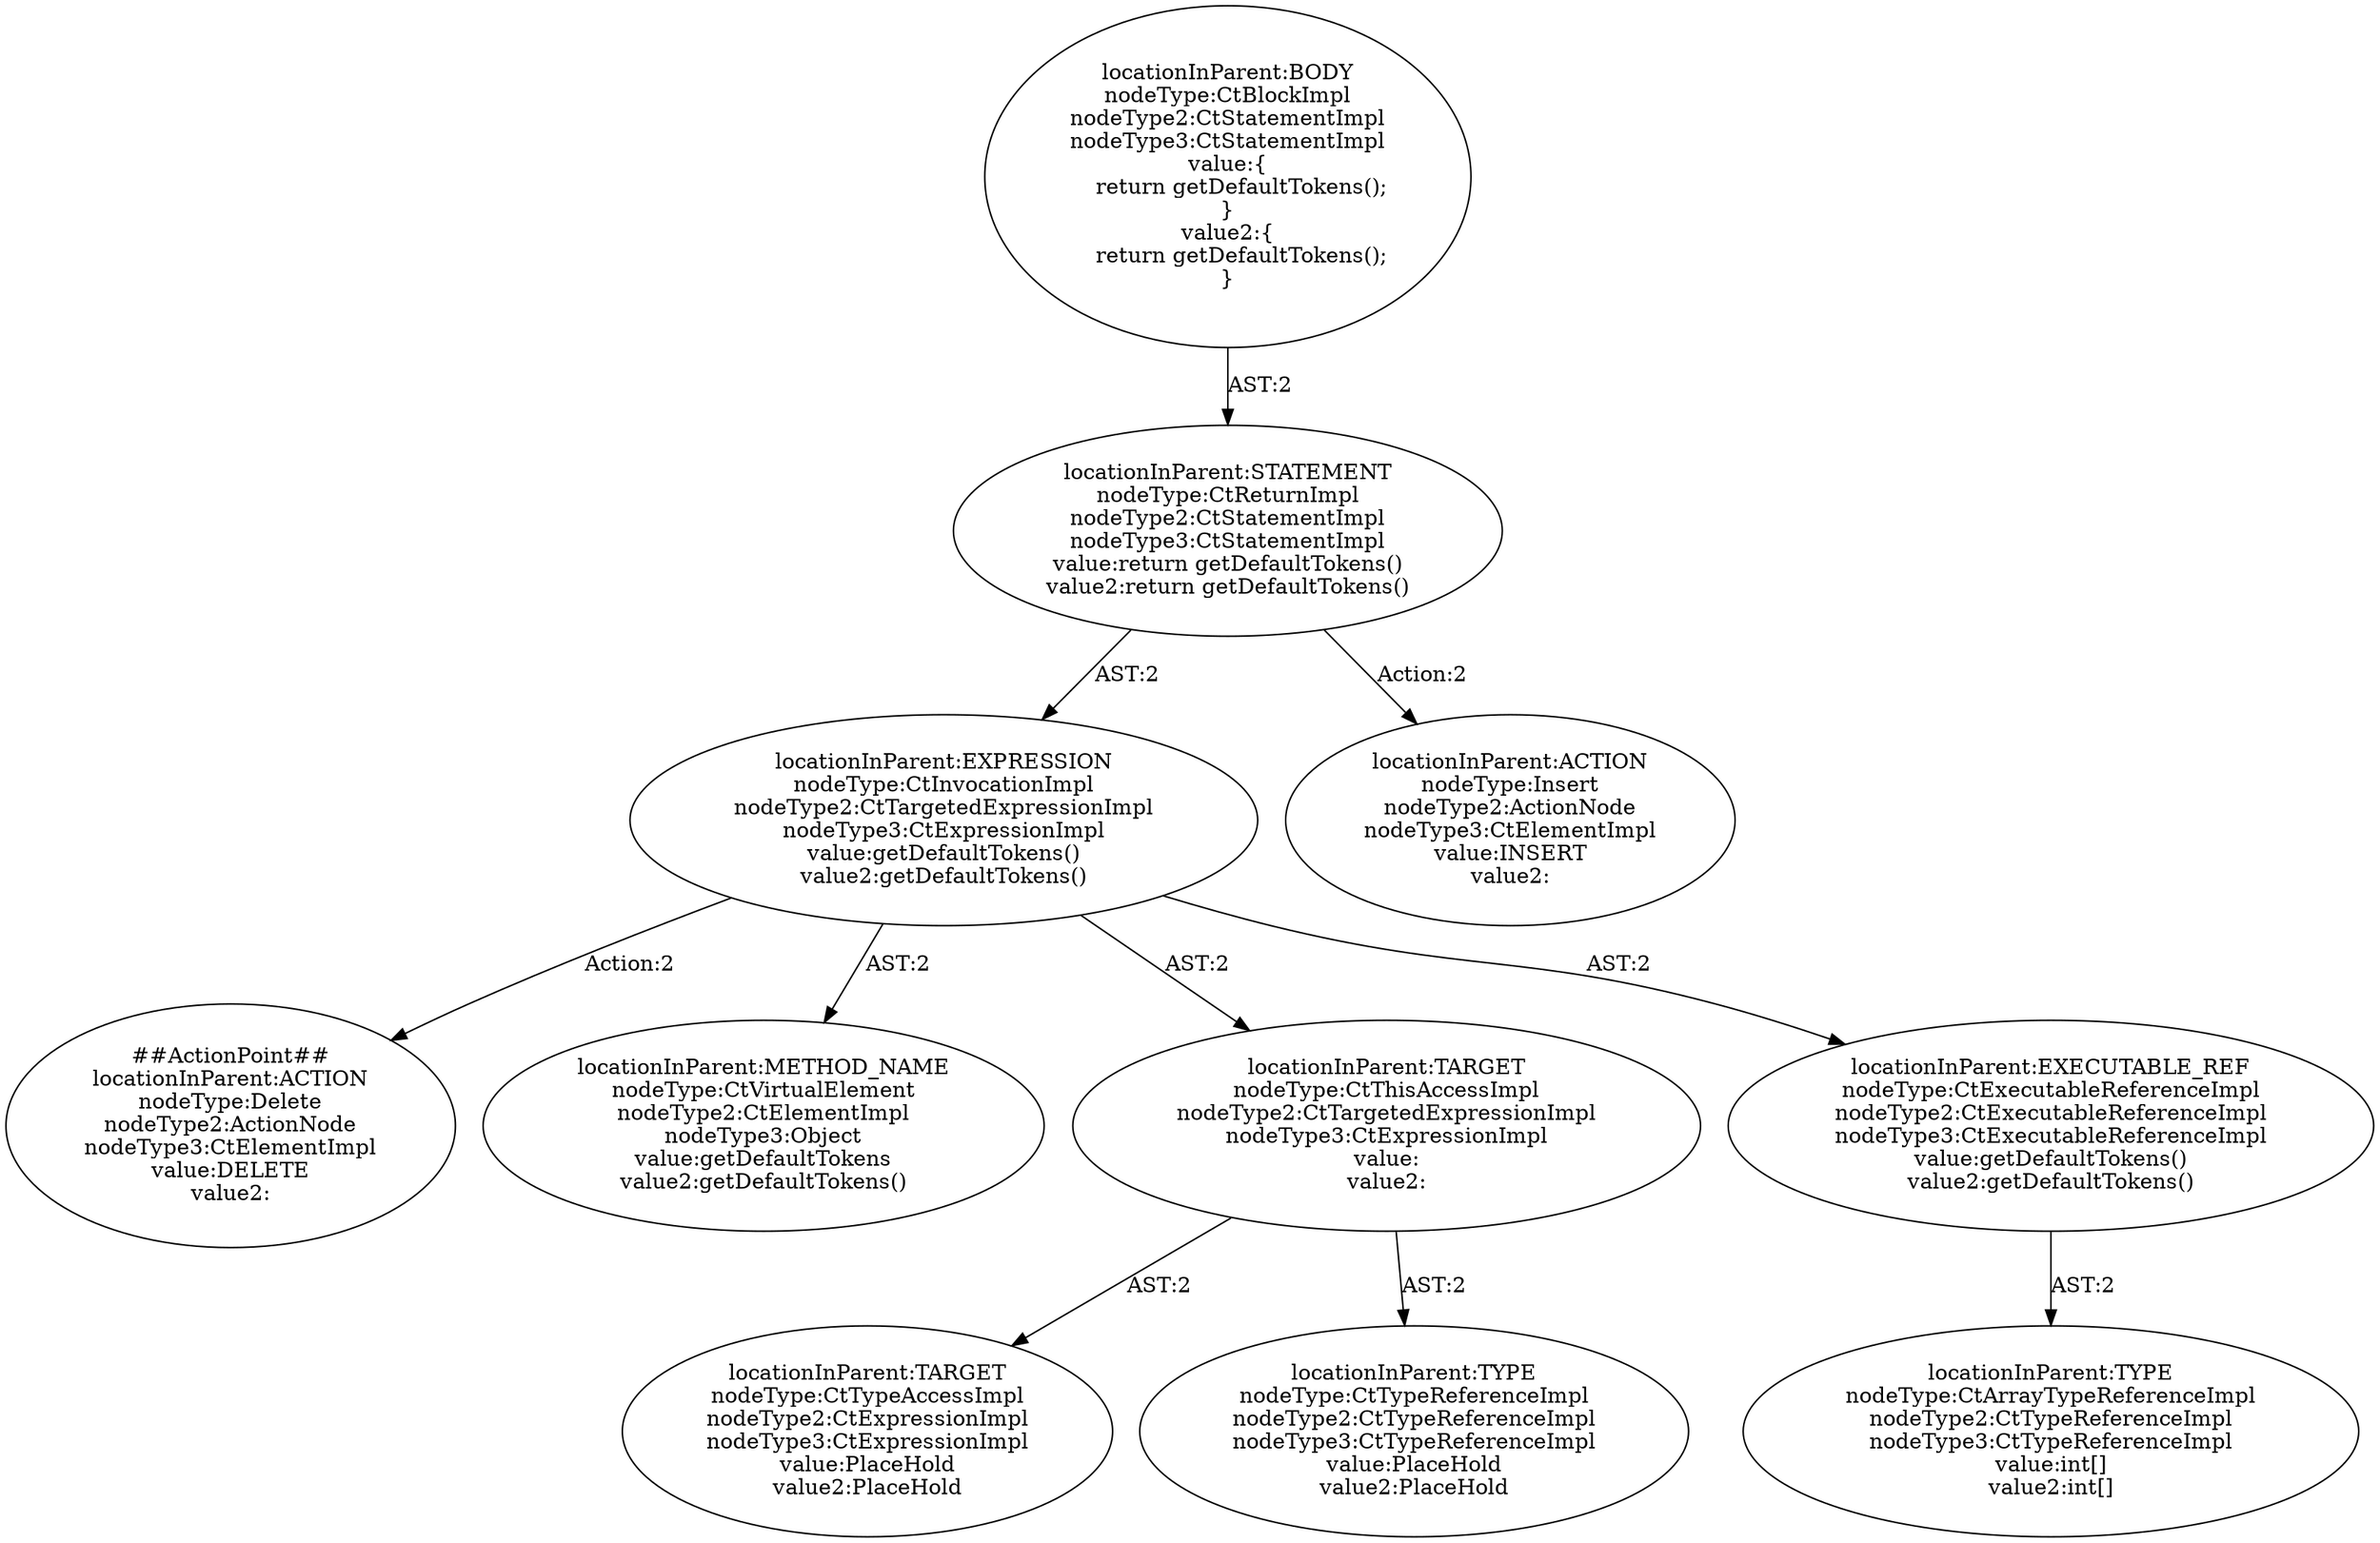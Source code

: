 digraph "Pattern" {
0 [label="##ActionPoint##
locationInParent:ACTION
nodeType:Delete
nodeType2:ActionNode
nodeType3:CtElementImpl
value:DELETE
value2:" shape=ellipse]
1 [label="locationInParent:EXPRESSION
nodeType:CtInvocationImpl
nodeType2:CtTargetedExpressionImpl
nodeType3:CtExpressionImpl
value:getDefaultTokens()
value2:getDefaultTokens()" shape=ellipse]
2 [label="locationInParent:STATEMENT
nodeType:CtReturnImpl
nodeType2:CtStatementImpl
nodeType3:CtStatementImpl
value:return getDefaultTokens()
value2:return getDefaultTokens()" shape=ellipse]
3 [label="locationInParent:BODY
nodeType:CtBlockImpl
nodeType2:CtStatementImpl
nodeType3:CtStatementImpl
value:\{
    return getDefaultTokens();
\}
value2:\{
    return getDefaultTokens();
\}" shape=ellipse]
4 [label="locationInParent:ACTION
nodeType:Insert
nodeType2:ActionNode
nodeType3:CtElementImpl
value:INSERT
value2:" shape=ellipse]
5 [label="locationInParent:TARGET
nodeType:CtTypeAccessImpl
nodeType2:CtExpressionImpl
nodeType3:CtExpressionImpl
value:PlaceHold
value2:PlaceHold" shape=ellipse]
6 [label="locationInParent:METHOD_NAME
nodeType:CtVirtualElement
nodeType2:CtElementImpl
nodeType3:Object
value:getDefaultTokens
value2:getDefaultTokens()" shape=ellipse]
7 [label="locationInParent:TARGET
nodeType:CtThisAccessImpl
nodeType2:CtTargetedExpressionImpl
nodeType3:CtExpressionImpl
value:
value2:" shape=ellipse]
8 [label="locationInParent:TYPE
nodeType:CtTypeReferenceImpl
nodeType2:CtTypeReferenceImpl
nodeType3:CtTypeReferenceImpl
value:PlaceHold
value2:PlaceHold" shape=ellipse]
9 [label="locationInParent:EXECUTABLE_REF
nodeType:CtExecutableReferenceImpl
nodeType2:CtExecutableReferenceImpl
nodeType3:CtExecutableReferenceImpl
value:getDefaultTokens()
value2:getDefaultTokens()" shape=ellipse]
10 [label="locationInParent:TYPE
nodeType:CtArrayTypeReferenceImpl
nodeType2:CtTypeReferenceImpl
nodeType3:CtTypeReferenceImpl
value:int[]
value2:int[]" shape=ellipse]
1 -> 0 [label="Action:2"];
1 -> 6 [label="AST:2"];
1 -> 7 [label="AST:2"];
1 -> 9 [label="AST:2"];
2 -> 1 [label="AST:2"];
2 -> 4 [label="Action:2"];
3 -> 2 [label="AST:2"];
7 -> 5 [label="AST:2"];
7 -> 8 [label="AST:2"];
9 -> 10 [label="AST:2"];
}